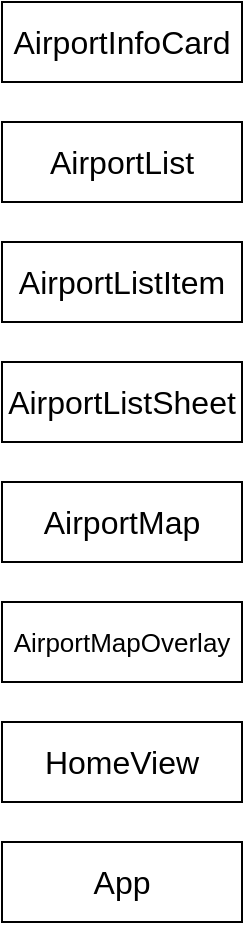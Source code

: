 <mxfile version="13.7.9" type="device" pages="3"><diagram id="YSCKTXwnMFnJKvAHHhMW" name="Components"><mxGraphModel dx="1086" dy="806" grid="1" gridSize="10" guides="1" tooltips="1" connect="1" arrows="1" fold="1" page="1" pageScale="1" pageWidth="827" pageHeight="1169" math="0" shadow="0"><root><mxCell id="0"/><mxCell id="1" parent="0"/><mxCell id="acbX_Dsjso_Xt0zGnjEq-3" value="&lt;font style=&quot;font-size: 16px&quot;&gt;AirportInfoCard&lt;/font&gt;" style="rounded=0;whiteSpace=wrap;html=1;sketch=0;" vertex="1" parent="1"><mxGeometry x="80" y="40" width="120" height="40" as="geometry"/></mxCell><mxCell id="acbX_Dsjso_Xt0zGnjEq-4" value="&lt;font style=&quot;font-size: 16px&quot;&gt;AirportList&lt;/font&gt;" style="rounded=0;whiteSpace=wrap;html=1;sketch=0;" vertex="1" parent="1"><mxGeometry x="80" y="100" width="120" height="40" as="geometry"/></mxCell><mxCell id="acbX_Dsjso_Xt0zGnjEq-5" value="&lt;font style=&quot;font-size: 16px&quot;&gt;AirportListItem&lt;/font&gt;" style="rounded=0;whiteSpace=wrap;html=1;sketch=0;" vertex="1" parent="1"><mxGeometry x="80" y="160" width="120" height="40" as="geometry"/></mxCell><mxCell id="acbX_Dsjso_Xt0zGnjEq-6" value="&lt;font style=&quot;font-size: 16px&quot;&gt;AirportListSheet&lt;/font&gt;" style="rounded=0;whiteSpace=wrap;html=1;sketch=0;" vertex="1" parent="1"><mxGeometry x="80" y="220" width="120" height="40" as="geometry"/></mxCell><mxCell id="acbX_Dsjso_Xt0zGnjEq-7" value="&lt;font style=&quot;font-size: 13px;&quot;&gt;AirportMapOverlay&lt;/font&gt;" style="rounded=0;whiteSpace=wrap;html=1;sketch=0;fontSize=13;" vertex="1" parent="1"><mxGeometry x="80" y="340" width="120" height="40" as="geometry"/></mxCell><mxCell id="acbX_Dsjso_Xt0zGnjEq-8" value="&lt;font style=&quot;font-size: 16px&quot;&gt;AirportMap&lt;/font&gt;" style="rounded=0;whiteSpace=wrap;html=1;sketch=0;fontSize=13;" vertex="1" parent="1"><mxGeometry x="80" y="280" width="120" height="40" as="geometry"/></mxCell><mxCell id="acbX_Dsjso_Xt0zGnjEq-9" value="&lt;font style=&quot;font-size: 16px&quot;&gt;HomeView&lt;/font&gt;" style="rounded=0;whiteSpace=wrap;html=1;sketch=0;fontSize=13;" vertex="1" parent="1"><mxGeometry x="80" y="400" width="120" height="40" as="geometry"/></mxCell><mxCell id="acbX_Dsjso_Xt0zGnjEq-10" value="&lt;font style=&quot;font-size: 16px&quot;&gt;App&lt;/font&gt;" style="rounded=0;whiteSpace=wrap;html=1;sketch=0;fontSize=13;" vertex="1" parent="1"><mxGeometry x="80" y="460" width="120" height="40" as="geometry"/></mxCell></root></mxGraphModel></diagram><diagram name="Overlay-ListSheet" id="SNQzKX8AlHaaRvstKV8L"><mxGraphModel dx="1086" dy="806" grid="1" gridSize="10" guides="1" tooltips="1" connect="1" arrows="1" fold="1" page="1" pageScale="1" pageWidth="827" pageHeight="1169" math="0" shadow="0"><root><mxCell id="9syzskJ02G5NI7bgFKZC-0"/><mxCell id="9syzskJ02G5NI7bgFKZC-1" parent="9syzskJ02G5NI7bgFKZC-0"/><mxCell id="9syzskJ02G5NI7bgFKZC-5" value="" style="rounded=0;whiteSpace=wrap;html=1;sketch=0;" vertex="1" parent="9syzskJ02G5NI7bgFKZC-1"><mxGeometry x="20" y="150" width="250" height="465" as="geometry"/></mxCell><mxCell id="FBwXX3ZeAev2OITy_xIR-1" value="&lt;font style=&quot;font-size: 20px&quot;&gt;AirportMapOverlay &amp;gt; AirportListSheet&lt;/font&gt;" style="text;html=1;strokeColor=none;fillColor=none;align=center;verticalAlign=middle;whiteSpace=wrap;rounded=0;sketch=0;fontSize=22;" vertex="1" parent="9syzskJ02G5NI7bgFKZC-1"><mxGeometry x="40" y="160" width="210" height="60" as="geometry"/></mxCell><mxCell id="FBwXX3ZeAev2OITy_xIR-5" value="&lt;span style=&quot;font-size: 24px&quot;&gt;App &amp;gt; Homeview &amp;gt; AirportMap&lt;/span&gt;" style="text;html=1;strokeColor=none;fillColor=none;align=center;verticalAlign=middle;whiteSpace=wrap;rounded=0;sketch=0;fontSize=24;" vertex="1" parent="9syzskJ02G5NI7bgFKZC-1"><mxGeometry x="294" y="60" width="240" height="70" as="geometry"/></mxCell><mxCell id="FBwXX3ZeAev2OITy_xIR-6" value="" style="rounded=0;whiteSpace=wrap;html=1;sketch=0;" vertex="1" parent="9syzskJ02G5NI7bgFKZC-1"><mxGeometry x="270" y="150" width="530" height="465" as="geometry"/></mxCell><mxCell id="FBwXX3ZeAev2OITy_xIR-8" value="Mapbox" style="text;html=1;strokeColor=none;fillColor=none;align=center;verticalAlign=middle;whiteSpace=wrap;rounded=0;sketch=0;fontSize=22;" vertex="1" parent="9syzskJ02G5NI7bgFKZC-1"><mxGeometry x="420" y="300" width="230" height="140" as="geometry"/></mxCell><mxCell id="FBwXX3ZeAev2OITy_xIR-10" value="&lt;font style=&quot;font-size: 16px&quot;&gt;SearchForm&lt;/font&gt;" style="rounded=0;whiteSpace=wrap;html=1;sketch=0;fontSize=22;align=center;" vertex="1" parent="9syzskJ02G5NI7bgFKZC-1"><mxGeometry x="20" y="230" width="250" height="50" as="geometry"/></mxCell><mxCell id="FBwXX3ZeAev2OITy_xIR-11" value="&lt;font style=&quot;font-size: 16px&quot;&gt;TextAlert&lt;/font&gt;" style="rounded=0;whiteSpace=wrap;html=1;sketch=0;fontSize=22;align=center;" vertex="1" parent="9syzskJ02G5NI7bgFKZC-1"><mxGeometry x="20" y="280" width="250" height="30" as="geometry"/></mxCell><mxCell id="9syzskJ02G5NI7bgFKZC-4" value="&lt;font style=&quot;font-size: 16px&quot;&gt;AirportListItem&lt;/font&gt;" style="rounded=0;whiteSpace=wrap;html=1;sketch=0;" vertex="1" parent="9syzskJ02G5NI7bgFKZC-1"><mxGeometry x="20" y="461" width="250" height="38.4" as="geometry"/></mxCell><mxCell id="FBwXX3ZeAev2OITy_xIR-13" value="&lt;span style=&quot;font-size: 22px;&quot;&gt;AirportList&lt;/span&gt;" style="text;html=1;strokeColor=none;fillColor=none;align=center;verticalAlign=middle;whiteSpace=wrap;rounded=0;sketch=0;fontSize=22;" vertex="1" parent="9syzskJ02G5NI7bgFKZC-1"><mxGeometry x="60" y="326" width="170" height="40" as="geometry"/></mxCell><mxCell id="FBwXX3ZeAev2OITy_xIR-14" value="&lt;font style=&quot;font-size: 16px&quot;&gt;AirportListItem&lt;/font&gt;" style="rounded=0;whiteSpace=wrap;html=1;sketch=0;" vertex="1" parent="9syzskJ02G5NI7bgFKZC-1"><mxGeometry x="20" y="422.6" width="250" height="38.4" as="geometry"/></mxCell><mxCell id="FBwXX3ZeAev2OITy_xIR-15" value="&lt;font style=&quot;font-size: 16px&quot;&gt;AirportListItem&lt;/font&gt;" style="rounded=0;whiteSpace=wrap;html=1;sketch=0;" vertex="1" parent="9syzskJ02G5NI7bgFKZC-1"><mxGeometry x="20" y="384.2" width="250" height="38.4" as="geometry"/></mxCell><mxCell id="FBwXX3ZeAev2OITy_xIR-16" value="&lt;font style=&quot;font-size: 16px&quot;&gt;AirportListItem&lt;/font&gt;" style="rounded=0;whiteSpace=wrap;html=1;sketch=0;" vertex="1" parent="9syzskJ02G5NI7bgFKZC-1"><mxGeometry x="20" y="499.4" width="250" height="38.4" as="geometry"/></mxCell><mxCell id="FBwXX3ZeAev2OITy_xIR-17" value="&lt;font style=&quot;font-size: 16px&quot;&gt;AirportListItem&lt;/font&gt;" style="rounded=0;whiteSpace=wrap;html=1;sketch=0;" vertex="1" parent="9syzskJ02G5NI7bgFKZC-1"><mxGeometry x="20" y="537.8" width="250" height="38.4" as="geometry"/></mxCell><mxCell id="FBwXX3ZeAev2OITy_xIR-18" value="&lt;font style=&quot;font-size: 16px&quot;&gt;AirportListItem&lt;/font&gt;" style="rounded=0;whiteSpace=wrap;html=1;sketch=0;" vertex="1" parent="9syzskJ02G5NI7bgFKZC-1"><mxGeometry x="20" y="576.2" width="250" height="38.4" as="geometry"/></mxCell></root></mxGraphModel></diagram><diagram name="Overlay-InfoCard" id="03BAHPfIWRgrIP7euEAK"><mxGraphModel dx="1086" dy="806" grid="1" gridSize="10" guides="1" tooltips="1" connect="1" arrows="1" fold="1" page="1" pageScale="1" pageWidth="827" pageHeight="1169" math="0" shadow="0"><root><mxCell id="Y3Et_uN3cQGaQz09pmUx-0"/><mxCell id="Y3Et_uN3cQGaQz09pmUx-1" parent="Y3Et_uN3cQGaQz09pmUx-0"/><mxCell id="Y3Et_uN3cQGaQz09pmUx-3" value="" style="rounded=0;whiteSpace=wrap;html=1;sketch=0;" vertex="1" parent="Y3Et_uN3cQGaQz09pmUx-1"><mxGeometry x="20" y="150" width="250" height="465" as="geometry"/></mxCell><mxCell id="Y3Et_uN3cQGaQz09pmUx-2" value="&lt;font style=&quot;font-size: 16px&quot;&gt;AirportInfoCard&lt;/font&gt;" style="rounded=0;whiteSpace=wrap;html=1;sketch=0;" vertex="1" parent="Y3Et_uN3cQGaQz09pmUx-1"><mxGeometry x="20" y="280" width="250" height="335" as="geometry"/></mxCell><mxCell id="Y3Et_uN3cQGaQz09pmUx-4" value="&lt;font style=&quot;font-size: 20px&quot;&gt;AirportMapOverlay &amp;gt; AirportInfoCard&lt;/font&gt;" style="text;html=1;strokeColor=none;fillColor=none;align=center;verticalAlign=middle;whiteSpace=wrap;rounded=0;sketch=0;fontSize=22;" vertex="1" parent="Y3Et_uN3cQGaQz09pmUx-1"><mxGeometry x="40" y="160" width="210" height="60" as="geometry"/></mxCell><mxCell id="Y3Et_uN3cQGaQz09pmUx-5" value="&lt;span style=&quot;font-size: 24px&quot;&gt;App &amp;gt; Homeview &amp;gt; AirportMap&lt;/span&gt;" style="text;html=1;strokeColor=none;fillColor=none;align=center;verticalAlign=middle;whiteSpace=wrap;rounded=0;sketch=0;fontSize=24;" vertex="1" parent="Y3Et_uN3cQGaQz09pmUx-1"><mxGeometry x="294" y="60" width="240" height="70" as="geometry"/></mxCell><mxCell id="Y3Et_uN3cQGaQz09pmUx-6" value="" style="rounded=0;whiteSpace=wrap;html=1;sketch=0;" vertex="1" parent="Y3Et_uN3cQGaQz09pmUx-1"><mxGeometry x="270" y="150" width="530" height="465" as="geometry"/></mxCell><mxCell id="Y3Et_uN3cQGaQz09pmUx-7" value="Mapbox" style="text;html=1;strokeColor=none;fillColor=none;align=center;verticalAlign=middle;whiteSpace=wrap;rounded=0;sketch=0;fontSize=22;" vertex="1" parent="Y3Et_uN3cQGaQz09pmUx-1"><mxGeometry x="420" y="300" width="230" height="140" as="geometry"/></mxCell><mxCell id="Y3Et_uN3cQGaQz09pmUx-17" value="&lt;font style=&quot;font-size: 16px&quot;&gt;Header?&lt;/font&gt;" style="rounded=0;whiteSpace=wrap;html=1;sketch=0;fontSize=22;align=center;" vertex="1" parent="Y3Et_uN3cQGaQz09pmUx-1"><mxGeometry x="20" y="240" width="250" height="40" as="geometry"/></mxCell></root></mxGraphModel></diagram></mxfile>